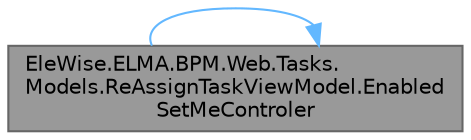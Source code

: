 digraph "EleWise.ELMA.BPM.Web.Tasks.Models.ReAssignTaskViewModel.EnabledSetMeControler"
{
 // LATEX_PDF_SIZE
  bgcolor="transparent";
  edge [fontname=Helvetica,fontsize=10,labelfontname=Helvetica,labelfontsize=10];
  node [fontname=Helvetica,fontsize=10,shape=box,height=0.2,width=0.4];
  rankdir="LR";
  Node1 [id="Node000001",label="EleWise.ELMA.BPM.Web.Tasks.\lModels.ReAssignTaskViewModel.Enabled\lSetMeControler",height=0.2,width=0.4,color="gray40", fillcolor="grey60", style="filled", fontcolor="black",tooltip="Разрешить устанавливать контролёром."];
  Node1 -> Node1 [id="edge1_Node000001_Node000001",color="steelblue1",style="solid",tooltip=" "];
}
